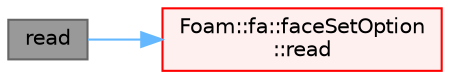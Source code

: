 digraph "read"
{
 // LATEX_PDF_SIZE
  bgcolor="transparent";
  edge [fontname=Helvetica,fontsize=10,labelfontname=Helvetica,labelfontsize=10];
  node [fontname=Helvetica,fontsize=10,shape=box,height=0.2,width=0.4];
  rankdir="LR";
  Node1 [id="Node000001",label="read",height=0.2,width=0.4,color="gray40", fillcolor="grey60", style="filled", fontcolor="black",tooltip=" "];
  Node1 -> Node2 [id="edge1_Node000001_Node000002",color="steelblue1",style="solid",tooltip=" "];
  Node2 [id="Node000002",label="Foam::fa::faceSetOption\l::read",height=0.2,width=0.4,color="red", fillcolor="#FFF0F0", style="filled",URL="$classFoam_1_1fa_1_1faceSetOption.html#a6ce0c64db98eb6144d363dbfc86104eb",tooltip=" "];
}
